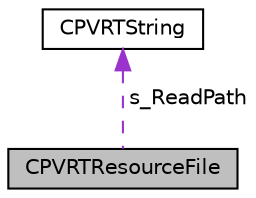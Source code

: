 digraph "CPVRTResourceFile"
{
  edge [fontname="Helvetica",fontsize="10",labelfontname="Helvetica",labelfontsize="10"];
  node [fontname="Helvetica",fontsize="10",shape=record];
  Node1 [label="CPVRTResourceFile",height=0.2,width=0.4,color="black", fillcolor="grey75", style="filled", fontcolor="black"];
  Node2 -> Node1 [dir="back",color="darkorchid3",fontsize="10",style="dashed",label=" s_ReadPath" ];
  Node2 [label="CPVRTString",height=0.2,width=0.4,color="black", fillcolor="white", style="filled",URL="$class_c_p_v_r_t_string.html",tooltip="A string class. "];
}
